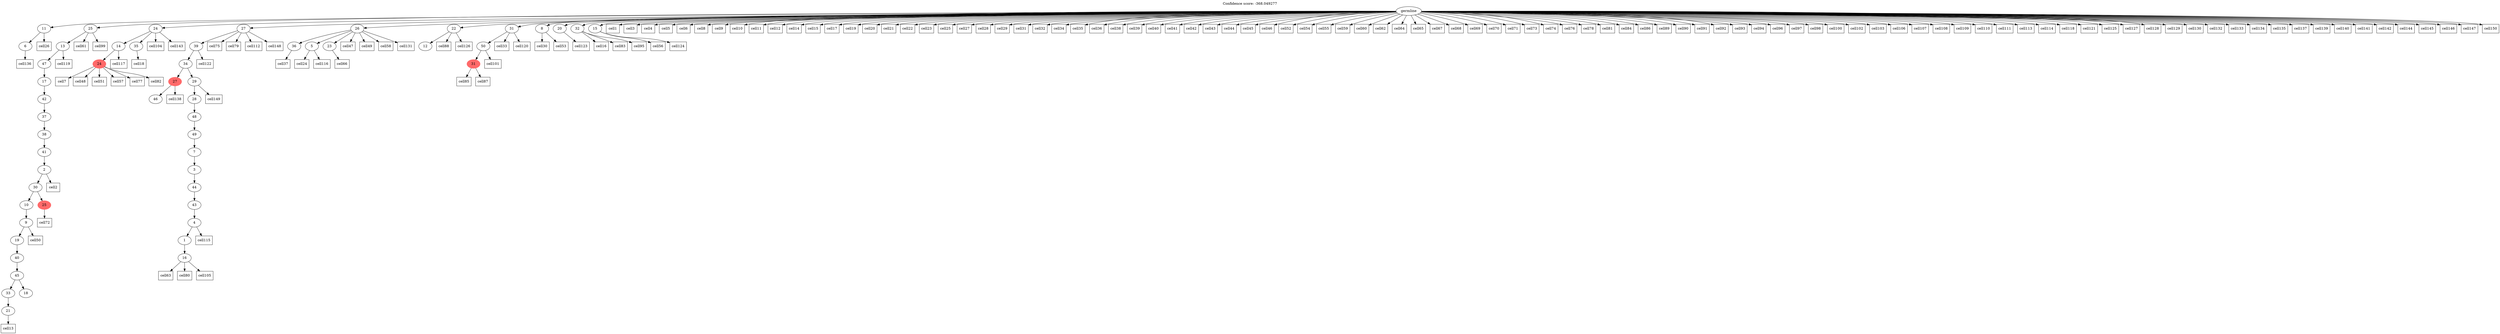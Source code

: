 digraph g {
	"50" -> "51";
	"51" [label="6"];
	"47" -> "48";
	"48" [label="21"];
	"46" -> "47";
	"47" [label="33"];
	"46" -> "49";
	"49" [label="18"];
	"45" -> "46";
	"46" [label="45"];
	"44" -> "45";
	"45" [label="40"];
	"43" -> "44";
	"44" [label="19"];
	"42" -> "43";
	"43" [label="9"];
	"40" -> "41";
	"41" [color=indianred1, style=filled, label="25"];
	"40" -> "42";
	"42" [label="10"];
	"39" -> "40";
	"40" [label="30"];
	"38" -> "39";
	"39" [label="2"];
	"37" -> "38";
	"38" [label="41"];
	"36" -> "37";
	"37" [label="38"];
	"35" -> "36";
	"36" [label="37"];
	"34" -> "35";
	"35" [label="42"];
	"33" -> "34";
	"34" [label="17"];
	"32" -> "33";
	"33" [label="47"];
	"31" -> "32";
	"32" [label="13"];
	"28" -> "29";
	"29" [color=indianred1, style=filled, label="24"];
	"27" -> "28";
	"28" [label="14"];
	"27" -> "30";
	"30" [label="35"];
	"25" -> "26";
	"26" [label="46"];
	"23" -> "24";
	"24" [label="16"];
	"22" -> "23";
	"23" [label="1"];
	"21" -> "22";
	"22" [label="4"];
	"20" -> "21";
	"21" [label="43"];
	"19" -> "20";
	"20" [label="44"];
	"18" -> "19";
	"19" [label="3"];
	"17" -> "18";
	"18" [label="7"];
	"16" -> "17";
	"17" [label="49"];
	"15" -> "16";
	"16" [label="48"];
	"14" -> "15";
	"15" [label="28"];
	"13" -> "14";
	"14" [label="29"];
	"13" -> "25";
	"25" [color=indianred1, style=filled, label="27"];
	"12" -> "13";
	"13" [label="34"];
	"11" -> "12";
	"12" [label="39"];
	"7" -> "8";
	"8" [label="36"];
	"7" -> "9";
	"9" [label="5"];
	"7" -> "10";
	"10" [label="23"];
	"5" -> "6";
	"6" [label="12"];
	"2" -> "3";
	"3" [color=indianred1, style=filled, label="31"];
	"1" -> "2";
	"2" [label="50"];
	"0" -> "1";
	"1" [label="31"];
	"0" -> "4";
	"4" [label="8"];
	"0" -> "5";
	"5" [label="22"];
	"0" -> "7";
	"7" [label="26"];
	"0" -> "11";
	"11" [label="27"];
	"0" -> "27";
	"27" [label="24"];
	"0" -> "31";
	"31" [label="25"];
	"0" -> "50";
	"50" [label="11"];
	"0" -> "52";
	"52" [label="20"];
	"0" -> "53";
	"53" [label="32"];
	"0" -> "54";
	"54" [label="15"];
	"0" [label="germline"];
	"0" -> "cell1";
	"cell1" [shape=box];
	"39" -> "cell2";
	"cell2" [shape=box];
	"0" -> "cell3";
	"cell3" [shape=box];
	"0" -> "cell4";
	"cell4" [shape=box];
	"0" -> "cell5";
	"cell5" [shape=box];
	"0" -> "cell6";
	"cell6" [shape=box];
	"29" -> "cell7";
	"cell7" [shape=box];
	"0" -> "cell8";
	"cell8" [shape=box];
	"0" -> "cell9";
	"cell9" [shape=box];
	"0" -> "cell10";
	"cell10" [shape=box];
	"0" -> "cell11";
	"cell11" [shape=box];
	"0" -> "cell12";
	"cell12" [shape=box];
	"48" -> "cell13";
	"cell13" [shape=box];
	"0" -> "cell14";
	"cell14" [shape=box];
	"0" -> "cell15";
	"cell15" [shape=box];
	"53" -> "cell16";
	"cell16" [shape=box];
	"0" -> "cell17";
	"cell17" [shape=box];
	"30" -> "cell18";
	"cell18" [shape=box];
	"0" -> "cell19";
	"cell19" [shape=box];
	"0" -> "cell20";
	"cell20" [shape=box];
	"0" -> "cell21";
	"cell21" [shape=box];
	"0" -> "cell22";
	"cell22" [shape=box];
	"0" -> "cell23";
	"cell23" [shape=box];
	"9" -> "cell24";
	"cell24" [shape=box];
	"0" -> "cell25";
	"cell25" [shape=box];
	"50" -> "cell26";
	"cell26" [shape=box];
	"0" -> "cell27";
	"cell27" [shape=box];
	"0" -> "cell28";
	"cell28" [shape=box];
	"0" -> "cell29";
	"cell29" [shape=box];
	"4" -> "cell30";
	"cell30" [shape=box];
	"0" -> "cell31";
	"cell31" [shape=box];
	"0" -> "cell32";
	"cell32" [shape=box];
	"1" -> "cell33";
	"cell33" [shape=box];
	"0" -> "cell34";
	"cell34" [shape=box];
	"0" -> "cell35";
	"cell35" [shape=box];
	"0" -> "cell36";
	"cell36" [shape=box];
	"8" -> "cell37";
	"cell37" [shape=box];
	"0" -> "cell38";
	"cell38" [shape=box];
	"0" -> "cell39";
	"cell39" [shape=box];
	"0" -> "cell40";
	"cell40" [shape=box];
	"0" -> "cell41";
	"cell41" [shape=box];
	"0" -> "cell42";
	"cell42" [shape=box];
	"0" -> "cell43";
	"cell43" [shape=box];
	"0" -> "cell44";
	"cell44" [shape=box];
	"0" -> "cell45";
	"cell45" [shape=box];
	"0" -> "cell46";
	"cell46" [shape=box];
	"7" -> "cell47";
	"cell47" [shape=box];
	"29" -> "cell48";
	"cell48" [shape=box];
	"7" -> "cell49";
	"cell49" [shape=box];
	"43" -> "cell50";
	"cell50" [shape=box];
	"29" -> "cell51";
	"cell51" [shape=box];
	"0" -> "cell52";
	"cell52" [shape=box];
	"4" -> "cell53";
	"cell53" [shape=box];
	"0" -> "cell54";
	"cell54" [shape=box];
	"0" -> "cell55";
	"cell55" [shape=box];
	"54" -> "cell56";
	"cell56" [shape=box];
	"29" -> "cell57";
	"cell57" [shape=box];
	"7" -> "cell58";
	"cell58" [shape=box];
	"0" -> "cell59";
	"cell59" [shape=box];
	"0" -> "cell60";
	"cell60" [shape=box];
	"31" -> "cell61";
	"cell61" [shape=box];
	"0" -> "cell62";
	"cell62" [shape=box];
	"24" -> "cell63";
	"cell63" [shape=box];
	"0" -> "cell64";
	"cell64" [shape=box];
	"0" -> "cell65";
	"cell65" [shape=box];
	"10" -> "cell66";
	"cell66" [shape=box];
	"0" -> "cell67";
	"cell67" [shape=box];
	"0" -> "cell68";
	"cell68" [shape=box];
	"0" -> "cell69";
	"cell69" [shape=box];
	"0" -> "cell70";
	"cell70" [shape=box];
	"0" -> "cell71";
	"cell71" [shape=box];
	"41" -> "cell72";
	"cell72" [shape=box];
	"0" -> "cell73";
	"cell73" [shape=box];
	"0" -> "cell74";
	"cell74" [shape=box];
	"11" -> "cell75";
	"cell75" [shape=box];
	"0" -> "cell76";
	"cell76" [shape=box];
	"29" -> "cell77";
	"cell77" [shape=box];
	"0" -> "cell78";
	"cell78" [shape=box];
	"11" -> "cell79";
	"cell79" [shape=box];
	"24" -> "cell80";
	"cell80" [shape=box];
	"0" -> "cell81";
	"cell81" [shape=box];
	"29" -> "cell82";
	"cell82" [shape=box];
	"53" -> "cell83";
	"cell83" [shape=box];
	"0" -> "cell84";
	"cell84" [shape=box];
	"3" -> "cell85";
	"cell85" [shape=box];
	"0" -> "cell86";
	"cell86" [shape=box];
	"3" -> "cell87";
	"cell87" [shape=box];
	"5" -> "cell88";
	"cell88" [shape=box];
	"0" -> "cell89";
	"cell89" [shape=box];
	"0" -> "cell90";
	"cell90" [shape=box];
	"0" -> "cell91";
	"cell91" [shape=box];
	"0" -> "cell92";
	"cell92" [shape=box];
	"0" -> "cell93";
	"cell93" [shape=box];
	"0" -> "cell94";
	"cell94" [shape=box];
	"53" -> "cell95";
	"cell95" [shape=box];
	"0" -> "cell96";
	"cell96" [shape=box];
	"0" -> "cell97";
	"cell97" [shape=box];
	"0" -> "cell98";
	"cell98" [shape=box];
	"31" -> "cell99";
	"cell99" [shape=box];
	"0" -> "cell100";
	"cell100" [shape=box];
	"2" -> "cell101";
	"cell101" [shape=box];
	"0" -> "cell102";
	"cell102" [shape=box];
	"0" -> "cell103";
	"cell103" [shape=box];
	"27" -> "cell104";
	"cell104" [shape=box];
	"24" -> "cell105";
	"cell105" [shape=box];
	"0" -> "cell106";
	"cell106" [shape=box];
	"0" -> "cell107";
	"cell107" [shape=box];
	"0" -> "cell108";
	"cell108" [shape=box];
	"0" -> "cell109";
	"cell109" [shape=box];
	"0" -> "cell110";
	"cell110" [shape=box];
	"0" -> "cell111";
	"cell111" [shape=box];
	"11" -> "cell112";
	"cell112" [shape=box];
	"0" -> "cell113";
	"cell113" [shape=box];
	"0" -> "cell114";
	"cell114" [shape=box];
	"22" -> "cell115";
	"cell115" [shape=box];
	"9" -> "cell116";
	"cell116" [shape=box];
	"28" -> "cell117";
	"cell117" [shape=box];
	"0" -> "cell118";
	"cell118" [shape=box];
	"32" -> "cell119";
	"cell119" [shape=box];
	"1" -> "cell120";
	"cell120" [shape=box];
	"0" -> "cell121";
	"cell121" [shape=box];
	"12" -> "cell122";
	"cell122" [shape=box];
	"52" -> "cell123";
	"cell123" [shape=box];
	"54" -> "cell124";
	"cell124" [shape=box];
	"0" -> "cell125";
	"cell125" [shape=box];
	"5" -> "cell126";
	"cell126" [shape=box];
	"0" -> "cell127";
	"cell127" [shape=box];
	"0" -> "cell128";
	"cell128" [shape=box];
	"0" -> "cell129";
	"cell129" [shape=box];
	"0" -> "cell130";
	"cell130" [shape=box];
	"7" -> "cell131";
	"cell131" [shape=box];
	"0" -> "cell132";
	"cell132" [shape=box];
	"0" -> "cell133";
	"cell133" [shape=box];
	"0" -> "cell134";
	"cell134" [shape=box];
	"0" -> "cell135";
	"cell135" [shape=box];
	"51" -> "cell136";
	"cell136" [shape=box];
	"0" -> "cell137";
	"cell137" [shape=box];
	"25" -> "cell138";
	"cell138" [shape=box];
	"0" -> "cell139";
	"cell139" [shape=box];
	"0" -> "cell140";
	"cell140" [shape=box];
	"0" -> "cell141";
	"cell141" [shape=box];
	"0" -> "cell142";
	"cell142" [shape=box];
	"27" -> "cell143";
	"cell143" [shape=box];
	"0" -> "cell144";
	"cell144" [shape=box];
	"0" -> "cell145";
	"cell145" [shape=box];
	"0" -> "cell146";
	"cell146" [shape=box];
	"0" -> "cell147";
	"cell147" [shape=box];
	"11" -> "cell148";
	"cell148" [shape=box];
	"14" -> "cell149";
	"cell149" [shape=box];
	"0" -> "cell150";
	"cell150" [shape=box];
	labelloc="t";
	label="Confidence score: -368.049277";
}
